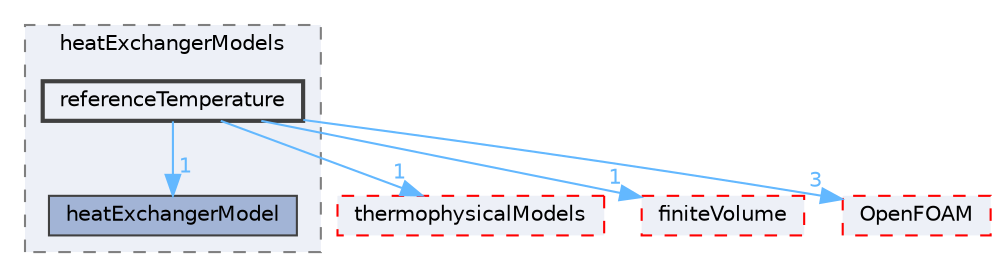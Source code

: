 digraph "src/fvOptions/sources/derived/heatExchangerSource/heatExchangerModels/referenceTemperature"
{
 // LATEX_PDF_SIZE
  bgcolor="transparent";
  edge [fontname=Helvetica,fontsize=10,labelfontname=Helvetica,labelfontsize=10];
  node [fontname=Helvetica,fontsize=10,shape=box,height=0.2,width=0.4];
  compound=true
  subgraph clusterdir_562c6d46fa4b4a67719e2b377ca4f00d {
    graph [ bgcolor="#edf0f7", pencolor="grey50", label="heatExchangerModels", fontname=Helvetica,fontsize=10 style="filled,dashed", URL="dir_562c6d46fa4b4a67719e2b377ca4f00d.html",tooltip=""]
  dir_405d41cec5775fcf28b81ae41ef95664 [label="heatExchangerModel", fillcolor="#a2b4d6", color="grey25", style="filled", URL="dir_405d41cec5775fcf28b81ae41ef95664.html",tooltip=""];
  dir_a945adbce8725c158cb86148254874aa [label="referenceTemperature", fillcolor="#edf0f7", color="grey25", style="filled,bold", URL="dir_a945adbce8725c158cb86148254874aa.html",tooltip=""];
  }
  dir_2778d089ec5c4f66810b11f753867003 [label="thermophysicalModels", fillcolor="#edf0f7", color="red", style="filled,dashed", URL="dir_2778d089ec5c4f66810b11f753867003.html",tooltip=""];
  dir_9bd15774b555cf7259a6fa18f99fe99b [label="finiteVolume", fillcolor="#edf0f7", color="red", style="filled,dashed", URL="dir_9bd15774b555cf7259a6fa18f99fe99b.html",tooltip=""];
  dir_c5473ff19b20e6ec4dfe5c310b3778a8 [label="OpenFOAM", fillcolor="#edf0f7", color="red", style="filled,dashed", URL="dir_c5473ff19b20e6ec4dfe5c310b3778a8.html",tooltip=""];
  dir_a945adbce8725c158cb86148254874aa->dir_2778d089ec5c4f66810b11f753867003 [headlabel="1", labeldistance=1.5 headhref="dir_003268_004022.html" href="dir_003268_004022.html" color="steelblue1" fontcolor="steelblue1"];
  dir_a945adbce8725c158cb86148254874aa->dir_405d41cec5775fcf28b81ae41ef95664 [headlabel="1", labeldistance=1.5 headhref="dir_003268_001708.html" href="dir_003268_001708.html" color="steelblue1" fontcolor="steelblue1"];
  dir_a945adbce8725c158cb86148254874aa->dir_9bd15774b555cf7259a6fa18f99fe99b [headlabel="1", labeldistance=1.5 headhref="dir_003268_001387.html" href="dir_003268_001387.html" color="steelblue1" fontcolor="steelblue1"];
  dir_a945adbce8725c158cb86148254874aa->dir_c5473ff19b20e6ec4dfe5c310b3778a8 [headlabel="3", labeldistance=1.5 headhref="dir_003268_002695.html" href="dir_003268_002695.html" color="steelblue1" fontcolor="steelblue1"];
}
